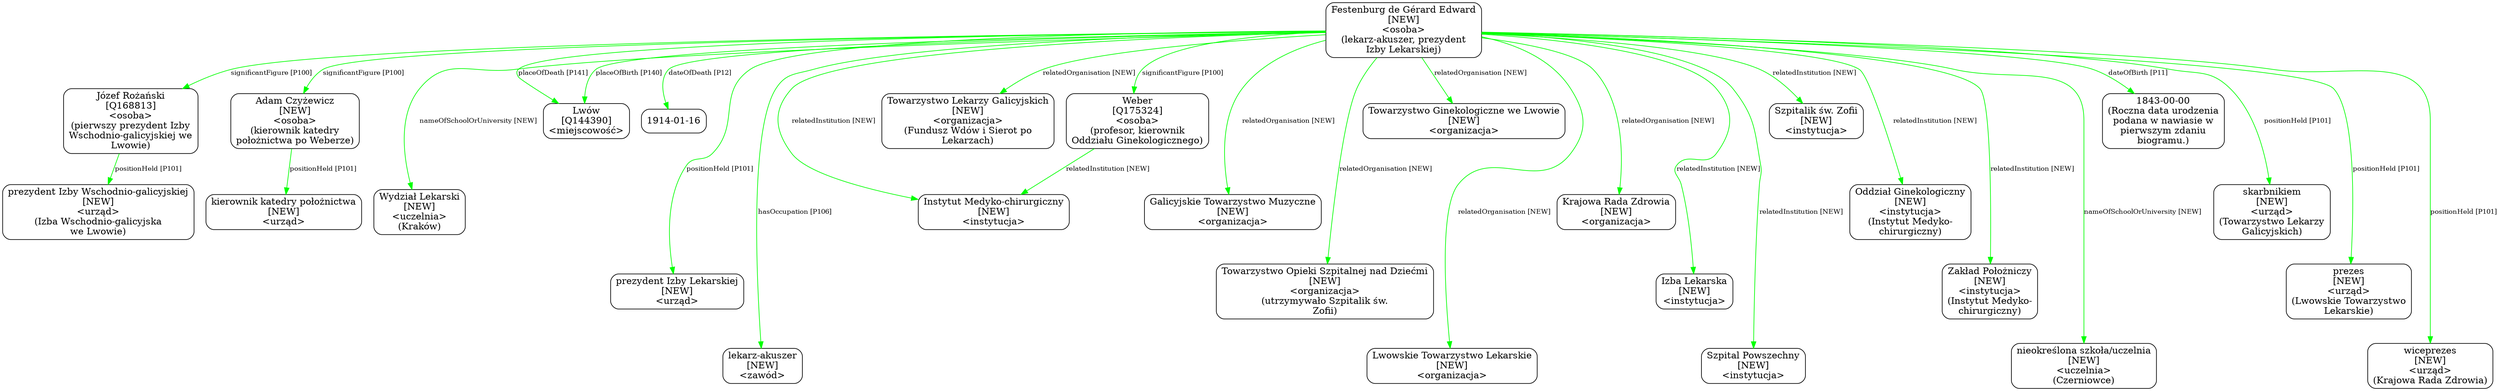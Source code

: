 digraph {
	node [shape=box,
		style=rounded
	];
	edge [fontsize=10];
	"Festenburg de Gérard Edward
[NEW]
<osoba>
(lekarz-akuszer, prezydent
Izby Lekarskiej)"	[color=black,
		label="Festenburg de Gérard Edward
[NEW]
<osoba>
(lekarz-akuszer, prezydent
Izby Lekarskiej)"];
	"Józef Rożański
[Q168813]
<osoba>
(pierwszy prezydent Izby
Wschodnio-galicyjskiej we
Lwowie)"	[color=black,
		label="Józef Rożański
[Q168813]
<osoba>
(pierwszy prezydent Izby
Wschodnio-galicyjskiej we
Lwowie)"];
	"Festenburg de Gérard Edward
[NEW]
<osoba>
(lekarz-akuszer, prezydent
Izby Lekarskiej)" -> "Józef Rożański
[Q168813]
<osoba>
(pierwszy prezydent Izby
Wschodnio-galicyjskiej we
Lwowie)"	[color=green,
		label="significantFigure [P100]"];
	"Adam Czyżewicz
[NEW]
<osoba>
(kierownik katedry
położnictwa po Weberze)"	[color=black,
		label="Adam Czyżewicz
[NEW]
<osoba>
(kierownik katedry
położnictwa po Weberze)"];
	"Festenburg de Gérard Edward
[NEW]
<osoba>
(lekarz-akuszer, prezydent
Izby Lekarskiej)" -> "Adam Czyżewicz
[NEW]
<osoba>
(kierownik katedry
położnictwa po Weberze)"	[color=green,
		label="significantFigure [P100]"];
	"Weber
[Q175324]
<osoba>
(profesor, kierownik
Oddziału Ginekologicznego)"	[color=black,
		label="Weber
[Q175324]
<osoba>
(profesor, kierownik
Oddziału Ginekologicznego)"];
	"Festenburg de Gérard Edward
[NEW]
<osoba>
(lekarz-akuszer, prezydent
Izby Lekarskiej)" -> "Weber
[Q175324]
<osoba>
(profesor, kierownik
Oddziału Ginekologicznego)"	[color=green,
		label="significantFigure [P100]"];
	"Festenburg de Gérard Edward
[NEW]
<osoba>
(lekarz-akuszer, prezydent
Izby Lekarskiej)" -> "Lwów
[Q144390]
<miejscowość>"	[color=green,
		label="placeOfBirth [P140]"];
	"Festenburg de Gérard Edward
[NEW]
<osoba>
(lekarz-akuszer, prezydent
Izby Lekarskiej)" -> "Lwów
[Q144390]
<miejscowość>"	[color=green,
		label="placeOfDeath [P141]"];
	"Festenburg de Gérard Edward
[NEW]
<osoba>
(lekarz-akuszer, prezydent
Izby Lekarskiej)" -> "1914-01-16"	[color=green,
		label="dateOfDeath [P12]",
		minlen=1];
	"Festenburg de Gérard Edward
[NEW]
<osoba>
(lekarz-akuszer, prezydent
Izby Lekarskiej)" -> "Wydział Lekarski
[NEW]
<uczelnia>
(Kraków)"	[color=green,
		label="nameOfSchoolOrUniversity [NEW]",
		minlen=2];
	"Festenburg de Gérard Edward
[NEW]
<osoba>
(lekarz-akuszer, prezydent
Izby Lekarskiej)" -> "prezydent Izby Lekarskiej
[NEW]
<urząd>"	[color=green,
		label="positionHeld [P101]",
		minlen=3];
	"Festenburg de Gérard Edward
[NEW]
<osoba>
(lekarz-akuszer, prezydent
Izby Lekarskiej)" -> "lekarz-akuszer
[NEW]
<zawód>"	[color=green,
		label="hasOccupation [P106]",
		minlen=4];
	"Festenburg de Gérard Edward
[NEW]
<osoba>
(lekarz-akuszer, prezydent
Izby Lekarskiej)" -> "Towarzystwo Lekarzy Galicyjskich
[NEW]
<organizacja>
(Fundusz Wdów i Sierot po
Lekarzach)"	[color=green,
		label="relatedOrganisation [NEW]",
		minlen=1];
	"Festenburg de Gérard Edward
[NEW]
<osoba>
(lekarz-akuszer, prezydent
Izby Lekarskiej)" -> "Galicyjskie Towarzystwo Muzyczne
[NEW]
<organizacja>"	[color=green,
		label="relatedOrganisation [NEW]",
		minlen=2];
	"Festenburg de Gérard Edward
[NEW]
<osoba>
(lekarz-akuszer, prezydent
Izby Lekarskiej)" -> "Towarzystwo Opieki Szpitalnej nad Dziećmi
[NEW]
<organizacja>
(utrzymywało Szpitalik św.
Zofii)"	[color=green,
		label="relatedOrganisation [NEW]",
		minlen=3];
	"Festenburg de Gérard Edward
[NEW]
<osoba>
(lekarz-akuszer, prezydent
Izby Lekarskiej)" -> "Lwowskie Towarzystwo Lekarskie
[NEW]
<organizacja>"	[color=green,
		label="relatedOrganisation [NEW]",
		minlen=4];
	"Festenburg de Gérard Edward
[NEW]
<osoba>
(lekarz-akuszer, prezydent
Izby Lekarskiej)" -> "Towarzystwo Ginekologiczne we Lwowie
[NEW]
<organizacja>"	[color=green,
		label="relatedOrganisation [NEW]",
		minlen=1];
	"Festenburg de Gérard Edward
[NEW]
<osoba>
(lekarz-akuszer, prezydent
Izby Lekarskiej)" -> "Krajowa Rada Zdrowia
[NEW]
<organizacja>"	[color=green,
		label="relatedOrganisation [NEW]",
		minlen=2];
	"Festenburg de Gérard Edward
[NEW]
<osoba>
(lekarz-akuszer, prezydent
Izby Lekarskiej)" -> "Instytut Medyko-chirurgiczny
[NEW]
<instytucja>"	[color=green,
		label="relatedInstitution [NEW]"];
	"Festenburg de Gérard Edward
[NEW]
<osoba>
(lekarz-akuszer, prezydent
Izby Lekarskiej)" -> "Izba Lekarska
[NEW]
<instytucja>"	[color=green,
		label="relatedInstitution [NEW]",
		minlen=3];
	"Festenburg de Gérard Edward
[NEW]
<osoba>
(lekarz-akuszer, prezydent
Izby Lekarskiej)" -> "Szpital Powszechny
[NEW]
<instytucja>"	[color=green,
		label="relatedInstitution [NEW]",
		minlen=4];
	"Festenburg de Gérard Edward
[NEW]
<osoba>
(lekarz-akuszer, prezydent
Izby Lekarskiej)" -> "Szpitalik św. Zofii
[NEW]
<instytucja>"	[color=green,
		label="relatedInstitution [NEW]",
		minlen=1];
	"Festenburg de Gérard Edward
[NEW]
<osoba>
(lekarz-akuszer, prezydent
Izby Lekarskiej)" -> "Oddział Ginekologiczny
[NEW]
<instytucja>
(Instytut Medyko-
chirurgiczny)"	[color=green,
		label="relatedInstitution [NEW]",
		minlen=2];
	"Festenburg de Gérard Edward
[NEW]
<osoba>
(lekarz-akuszer, prezydent
Izby Lekarskiej)" -> "Zakład Położniczy
[NEW]
<instytucja>
(Instytut Medyko-
chirurgiczny)"	[color=green,
		label="relatedInstitution [NEW]",
		minlen=3];
	"Festenburg de Gérard Edward
[NEW]
<osoba>
(lekarz-akuszer, prezydent
Izby Lekarskiej)" -> "nieokreślona szkoła/uczelnia
[NEW]
<uczelnia>
(Czerniowce)"	[color=green,
		label="nameOfSchoolOrUniversity [NEW]",
		minlen=4];
	"Festenburg de Gérard Edward
[NEW]
<osoba>
(lekarz-akuszer, prezydent
Izby Lekarskiej)" -> "1843-00-00
(Roczna data urodzenia
podana w nawiasie w
pierwszym zdaniu
biogramu.)"	[color=green,
		label="dateOfBirth [P11]",
		minlen=1];
	"Festenburg de Gérard Edward
[NEW]
<osoba>
(lekarz-akuszer, prezydent
Izby Lekarskiej)" -> "skarbnikiem
[NEW]
<urząd>
(Towarzystwo Lekarzy
Galicyjskich)"	[color=green,
		label="positionHeld [P101]",
		minlen=2];
	"Festenburg de Gérard Edward
[NEW]
<osoba>
(lekarz-akuszer, prezydent
Izby Lekarskiej)" -> "prezes
[NEW]
<urząd>
(Lwowskie Towarzystwo
Lekarskie)"	[color=green,
		label="positionHeld [P101]",
		minlen=3];
	"Festenburg de Gérard Edward
[NEW]
<osoba>
(lekarz-akuszer, prezydent
Izby Lekarskiej)" -> "wiceprezes
[NEW]
<urząd>
(Krajowa Rada Zdrowia)"	[color=green,
		label="positionHeld [P101]",
		minlen=4];
	"Józef Rożański
[Q168813]
<osoba>
(pierwszy prezydent Izby
Wschodnio-galicyjskiej we
Lwowie)" -> "prezydent Izby Wschodnio-galicyjskiej
[NEW]
<urząd>
(Izba Wschodnio-galicyjska
we Lwowie)"	[color=green,
		label="positionHeld [P101]",
		minlen=1];
	"Adam Czyżewicz
[NEW]
<osoba>
(kierownik katedry
położnictwa po Weberze)" -> "kierownik katedry położnictwa
[NEW]
<urząd>"	[color=green,
		label="positionHeld [P101]",
		minlen=1];
	"Weber
[Q175324]
<osoba>
(profesor, kierownik
Oddziału Ginekologicznego)" -> "Instytut Medyko-chirurgiczny
[NEW]
<instytucja>"	[color=green,
		label="relatedInstitution [NEW]"];
}
